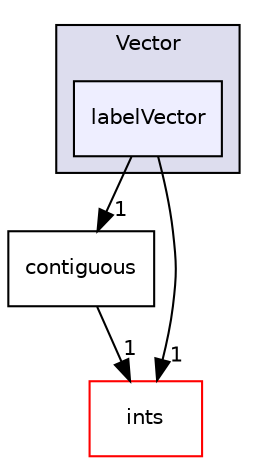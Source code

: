digraph "src/OpenFOAM/primitives/Vector/labelVector" {
  bgcolor=transparent;
  compound=true
  node [ fontsize="10", fontname="Helvetica"];
  edge [ labelfontsize="10", labelfontname="Helvetica"];
  subgraph clusterdir_6ef5fbba1c02603637a533e2f686aa62 {
    graph [ bgcolor="#ddddee", pencolor="black", label="Vector" fontname="Helvetica", fontsize="10", URL="dir_6ef5fbba1c02603637a533e2f686aa62.html"]
  dir_4797ff82cb33b4f0fffb415538979c32 [shape=box, label="labelVector", style="filled", fillcolor="#eeeeff", pencolor="black", URL="dir_4797ff82cb33b4f0fffb415538979c32.html"];
  }
  dir_1b29830830533868fb04f0e807b2ad78 [shape=box label="contiguous" URL="dir_1b29830830533868fb04f0e807b2ad78.html"];
  dir_086c067a0e64eeb439d30ae0c44248d8 [shape=box label="ints" color="red" URL="dir_086c067a0e64eeb439d30ae0c44248d8.html"];
  dir_4797ff82cb33b4f0fffb415538979c32->dir_1b29830830533868fb04f0e807b2ad78 [headlabel="1", labeldistance=1.5 headhref="dir_002460_002364.html"];
  dir_4797ff82cb33b4f0fffb415538979c32->dir_086c067a0e64eeb439d30ae0c44248d8 [headlabel="1", labeldistance=1.5 headhref="dir_002460_002387.html"];
  dir_1b29830830533868fb04f0e807b2ad78->dir_086c067a0e64eeb439d30ae0c44248d8 [headlabel="1", labeldistance=1.5 headhref="dir_002364_002387.html"];
}

